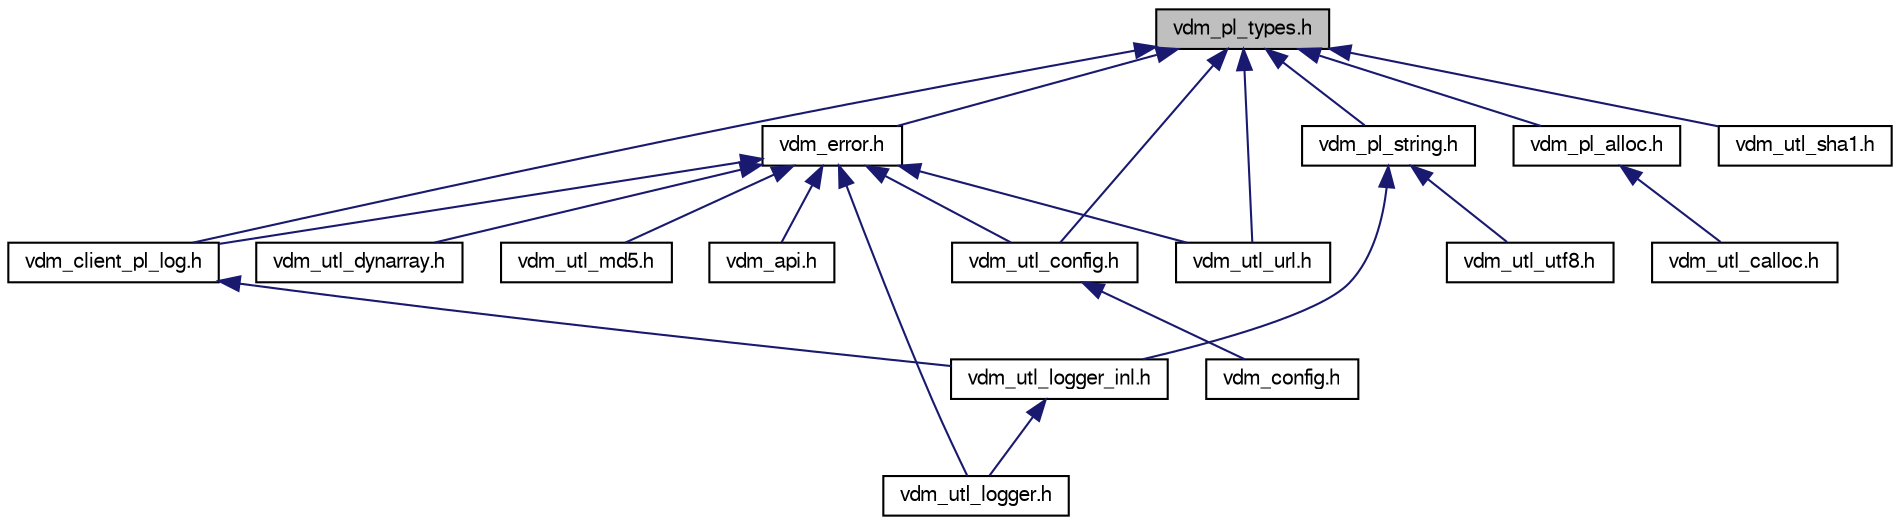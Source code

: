 digraph "vdm_pl_types.h"
{
  bgcolor="transparent";
  edge [fontname="FreeSans",fontsize="10",labelfontname="FreeSans",labelfontsize="10"];
  node [fontname="FreeSans",fontsize="10",shape=record];
  Node1 [label="vdm_pl_types.h",height=0.2,width=0.4,color="black", fillcolor="grey75", style="filled" fontcolor="black"];
  Node1 -> Node2 [dir="back",color="midnightblue",fontsize="10",style="solid",fontname="FreeSans"];
  Node2 [label="vdm_client_pl_log.h",height=0.2,width=0.4,color="black",URL="$vdm__client__pl__log_8h.html",tooltip="Platform-specific Logging APIs."];
  Node2 -> Node3 [dir="back",color="midnightblue",fontsize="10",style="solid",fontname="FreeSans"];
  Node3 [label="vdm_utl_logger_inl.h",height=0.2,width=0.4,color="black",URL="$vdm__utl__logger__inl_8h_source.html"];
  Node3 -> Node4 [dir="back",color="midnightblue",fontsize="10",style="solid",fontname="FreeSans"];
  Node4 [label="vdm_utl_logger.h",height=0.2,width=0.4,color="black",URL="$vdm__utl__logger_8h.html",tooltip="Logging API."];
  Node1 -> Node5 [dir="back",color="midnightblue",fontsize="10",style="solid",fontname="FreeSans"];
  Node5 [label="vdm_error.h",height=0.2,width=0.4,color="black",URL="$vdm__error_8h.html",tooltip="Error Codes."];
  Node5 -> Node6 [dir="back",color="midnightblue",fontsize="10",style="solid",fontname="FreeSans"];
  Node6 [label="vdm_api.h",height=0.2,width=0.4,color="black",URL="$vdm__api_8h.html",tooltip="OMA DM Protocol Engine SDK."];
  Node5 -> Node2 [dir="back",color="midnightblue",fontsize="10",style="solid",fontname="FreeSans"];
  Node5 -> Node7 [dir="back",color="midnightblue",fontsize="10",style="solid",fontname="FreeSans"];
  Node7 [label="vdm_utl_config.h",height=0.2,width=0.4,color="black",URL="$vdm__utl__config_8h.html",tooltip="Configuration API."];
  Node7 -> Node8 [dir="back",color="midnightblue",fontsize="10",style="solid",fontname="FreeSans"];
  Node8 [label="vdm_config.h",height=0.2,width=0.4,color="black",URL="$vdm__config_8h.html",tooltip="Configuration API."];
  Node5 -> Node9 [dir="back",color="midnightblue",fontsize="10",style="solid",fontname="FreeSans"];
  Node9 [label="vdm_utl_dynarray.h",height=0.2,width=0.4,color="black",URL="$vdm__utl__dynarray_8h.html",tooltip="Dynamic Array Manipulation API."];
  Node5 -> Node4 [dir="back",color="midnightblue",fontsize="10",style="solid",fontname="FreeSans"];
  Node5 -> Node10 [dir="back",color="midnightblue",fontsize="10",style="solid",fontname="FreeSans"];
  Node10 [label="vdm_utl_md5.h",height=0.2,width=0.4,color="black",URL="$vdm__utl__md5_8h.html",tooltip="MD5 Message Digest Algorithm."];
  Node5 -> Node11 [dir="back",color="midnightblue",fontsize="10",style="solid",fontname="FreeSans"];
  Node11 [label="vdm_utl_url.h",height=0.2,width=0.4,color="black",URL="$vdm__utl__url_8h.html",tooltip="URL parsing utilities."];
  Node1 -> Node12 [dir="back",color="midnightblue",fontsize="10",style="solid",fontname="FreeSans"];
  Node12 [label="vdm_pl_alloc.h",height=0.2,width=0.4,color="black",URL="$vdm__pl__alloc_8h.html",tooltip="Memory Allocation API."];
  Node12 -> Node13 [dir="back",color="midnightblue",fontsize="10",style="solid",fontname="FreeSans"];
  Node13 [label="vdm_utl_calloc.h",height=0.2,width=0.4,color="black",URL="$vdm__utl__calloc_8h.html",tooltip="Calloc Utility API."];
  Node1 -> Node14 [dir="back",color="midnightblue",fontsize="10",style="solid",fontname="FreeSans"];
  Node14 [label="vdm_pl_string.h",height=0.2,width=0.4,color="black",URL="$vdm__pl__string_8h.html",tooltip="External String Handling APIs."];
  Node14 -> Node3 [dir="back",color="midnightblue",fontsize="10",style="solid",fontname="FreeSans"];
  Node14 -> Node15 [dir="back",color="midnightblue",fontsize="10",style="solid",fontname="FreeSans"];
  Node15 [label="vdm_utl_utf8.h",height=0.2,width=0.4,color="black",URL="$vdm__utl__utf8_8h.html",tooltip="Unsigned Char String API."];
  Node1 -> Node7 [dir="back",color="midnightblue",fontsize="10",style="solid",fontname="FreeSans"];
  Node1 -> Node16 [dir="back",color="midnightblue",fontsize="10",style="solid",fontname="FreeSans"];
  Node16 [label="vdm_utl_sha1.h",height=0.2,width=0.4,color="black",URL="$vdm__utl__sha1_8h_source.html"];
  Node1 -> Node11 [dir="back",color="midnightblue",fontsize="10",style="solid",fontname="FreeSans"];
}
